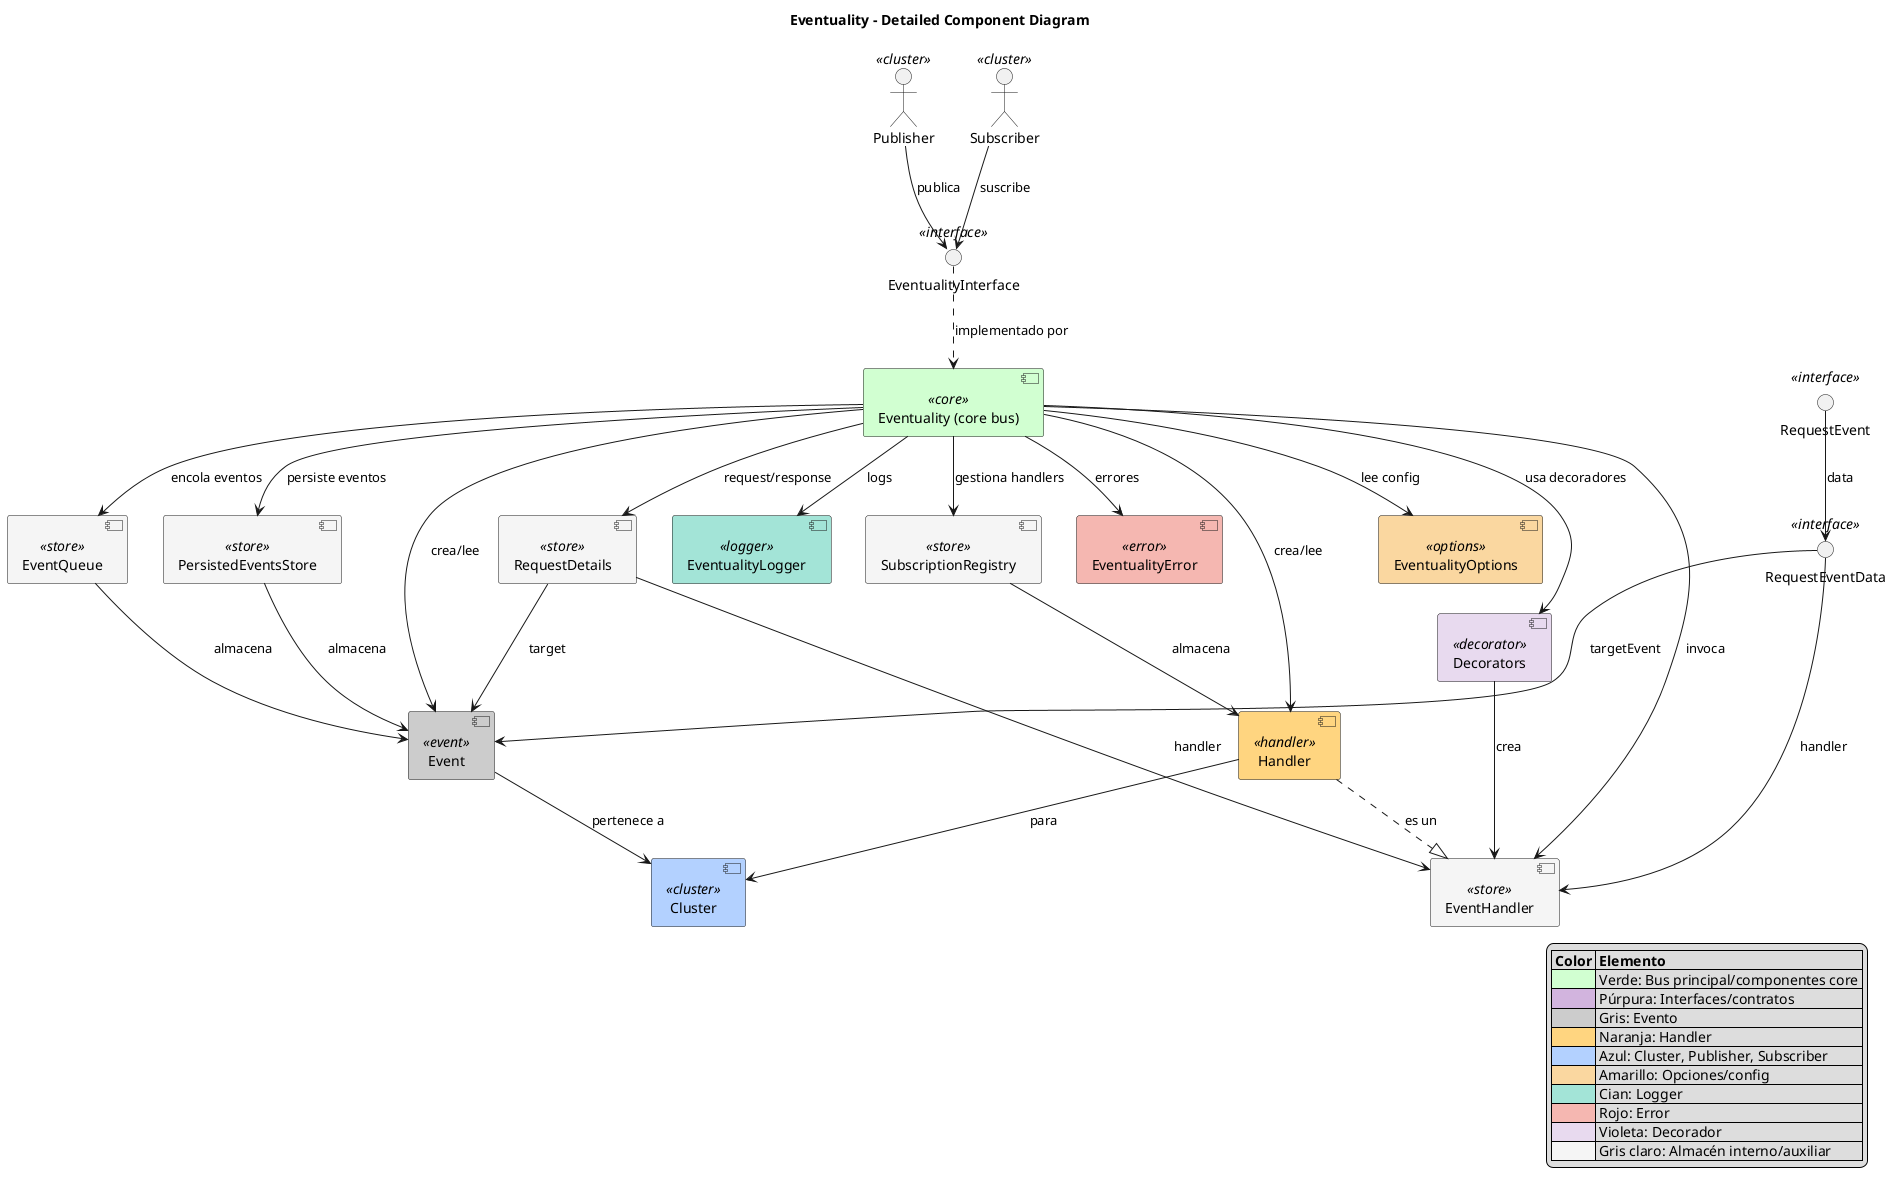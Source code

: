 @startuml Eventuality_DetailedComponentDiagram
' Eventuality – Detailed Component Diagram
' Colores y estilo según diagrams.md

title Eventuality – Detailed Component Diagram

' Leyenda de colores
' Verde: Bus principal/componentes core
' Púrpura: Interfaces/contratos
' Gris: Evento
' Naranja: Handler
' Azul: Cluster, Publisher, Subscriber
' Amarillo: Opciones/config
' Cian: Logger
' Rojo: Error
' Violeta: Decorador
' Gris claro: Almacén interno/auxiliar

skinparam component {
  BackgroundColor<<core>> #D1FFD1
  BackgroundColor<<interface>> #D2B4DE
  BackgroundColor<<logger>> #A3E4D7
  BackgroundColor<<error>> #F5B7B1
  BackgroundColor<<options>> #FAD7A0
  BackgroundColor<<store>> #F5F5F5
  BackgroundColor<<event>> #CCCCCC
  BackgroundColor<<handler>> #FFD580
  BackgroundColor<<cluster>> #B3D1FF
  BackgroundColor<<decorator>> #E8DAEF
}

' Componentes principales
component Eventuality <<core>> as "Eventuality (core bus)"
interface EventualityInterface <<interface>> as "EventualityInterface"
component EventualityLogger <<logger>> as "EventualityLogger"
component EventualityError <<error>> as "EventualityError"
component EventualityOptions <<options>> as "EventualityOptions"
component EventQueue <<store>> as "EventQueue"
component SubscriptionRegistry <<store>> as "SubscriptionRegistry"
component PersistedEventsStore <<store>> as "PersistedEventsStore"
component Decorators <<decorator>> as "Decorators"

' Entidades de dominio
component Event <<event>> as "Event"
component Handler <<handler>> as "Handler"
component Cluster <<cluster>> as "Cluster"
component RequestDetails <<store>> as "RequestDetails"
component EventHandler <<store>> as "EventHandler"
interface RequestEvent <<interface>> as "RequestEvent"
interface RequestEventData <<interface>> as "RequestEventData"

' Actores externos
actor Publisher <<cluster>>
actor Subscriber <<cluster>>

' Relaciones externas
Publisher --> EventualityInterface : publica
Subscriber --> EventualityInterface : suscribe
EventualityInterface ..> Eventuality : implementado por

' Relaciones core bus
Eventuality --> EventualityLogger : logs
Eventuality --> EventualityError : errores
Eventuality --> EventualityOptions : lee config
Eventuality --> EventQueue : encola eventos
Eventuality --> SubscriptionRegistry : gestiona handlers
Eventuality --> PersistedEventsStore : persiste eventos
Eventuality --> Decorators : usa decoradores
Eventuality --> RequestDetails : request/response
Eventuality --> EventHandler : invoca

' Flujos de datos y dominio
Eventuality --> Event : crea/lee
Eventuality --> Handler : crea/lee
Handler --> Cluster : para
Handler ..|> EventHandler : es un
Event --> Cluster : pertenece a
RequestDetails --> Event : target
RequestDetails --> EventHandler : handler
RequestEvent --> RequestEventData : data
RequestEventData --> Event : targetEvent
RequestEventData --> EventHandler : handler

' Decoradores
Decorators --> EventHandler : crea

' Almacenes internos
EventQueue --> Event : almacena
SubscriptionRegistry --> Handler : almacena
PersistedEventsStore --> Event : almacena

legend right
  |= Color |= Elemento |
  |<#D1FFD1>| Verde: Bus principal/componentes core |
  |<#D2B4DE>| Púrpura: Interfaces/contratos |
  |<#CCCCCC>| Gris: Evento |
  |<#FFD580>| Naranja: Handler |
  |<#B3D1FF>| Azul: Cluster, Publisher, Subscriber |
  |<#FAD7A0>| Amarillo: Opciones/config |
  |<#A3E4D7>| Cian: Logger |
  |<#F5B7B1>| Rojo: Error |
  |<#E8DAEF>| Violeta: Decorador |
  |<#F5F5F5>| Gris claro: Almacén interno/auxiliar |
end legend
@enduml
